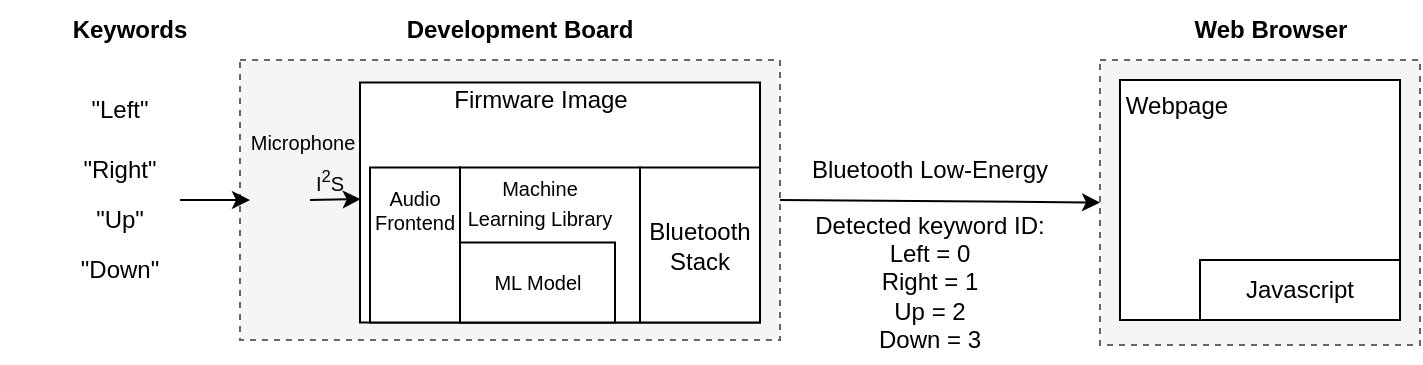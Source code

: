 <mxfile version="18.2.1" type="device"><diagram id="QShRikr2GnMUAec5ftHC" name="Page-1"><mxGraphModel dx="981" dy="548" grid="1" gridSize="10" guides="1" tooltips="1" connect="1" arrows="1" fold="1" page="1" pageScale="1" pageWidth="850" pageHeight="1100" math="0" shadow="0"><root><mxCell id="0"/><mxCell id="1" parent="0"/><mxCell id="daN-y1Q6_9jKDv4h_50v-3" value="" style="rounded=0;whiteSpace=wrap;html=1;dashed=1;fillColor=#f5f5f5;fontColor=#333333;strokeColor=#666666;" vertex="1" parent="1"><mxGeometry x="120" y="90" width="270" height="140" as="geometry"/></mxCell><mxCell id="daN-y1Q6_9jKDv4h_50v-2" value="&quot;Left&quot;" style="text;html=1;strokeColor=none;fillColor=none;align=center;verticalAlign=middle;whiteSpace=wrap;rounded=0;" vertex="1" parent="1"><mxGeometry x="30" y="100" width="60" height="30" as="geometry"/></mxCell><mxCell id="daN-y1Q6_9jKDv4h_50v-4" value="&lt;b&gt;Development Board&lt;/b&gt;" style="text;html=1;strokeColor=none;fillColor=none;align=center;verticalAlign=middle;whiteSpace=wrap;rounded=0;" vertex="1" parent="1"><mxGeometry x="160" y="60" width="200" height="30" as="geometry"/></mxCell><mxCell id="daN-y1Q6_9jKDv4h_50v-6" value="" style="shape=image;html=1;verticalAlign=top;verticalLabelPosition=bottom;labelBackgroundColor=#ffffff;imageAspect=0;aspect=fixed;image=https://cdn2.iconfinder.com/data/icons/boxicons-regular-vol-1/24/bx-bluetooth-128.png" vertex="1" parent="1"><mxGeometry x="442.5" y="90" width="45" height="45" as="geometry"/></mxCell><mxCell id="daN-y1Q6_9jKDv4h_50v-7" value="" style="rounded=0;whiteSpace=wrap;html=1;dashed=1;fillColor=#f5f5f5;fontColor=#333333;strokeColor=#666666;" vertex="1" parent="1"><mxGeometry x="550" y="90" width="160" height="142.5" as="geometry"/></mxCell><mxCell id="daN-y1Q6_9jKDv4h_50v-9" value="" style="rounded=0;whiteSpace=wrap;html=1;" vertex="1" parent="1"><mxGeometry x="560" y="100" width="140" height="120" as="geometry"/></mxCell><mxCell id="daN-y1Q6_9jKDv4h_50v-8" value="" style="shape=image;html=1;verticalAlign=top;verticalLabelPosition=bottom;labelBackgroundColor=#ffffff;imageAspect=0;aspect=fixed;image=https://cdn0.iconfinder.com/data/icons/game-asset-1/24/pacman-128.png" vertex="1" parent="1"><mxGeometry x="615" y="136.25" width="40" height="40" as="geometry"/></mxCell><mxCell id="daN-y1Q6_9jKDv4h_50v-10" value="Web Browser" style="text;html=1;strokeColor=none;fillColor=none;align=center;verticalAlign=middle;whiteSpace=wrap;rounded=0;fontStyle=1" vertex="1" parent="1"><mxGeometry x="578.5" y="67.5" width="113" height="15" as="geometry"/></mxCell><mxCell id="daN-y1Q6_9jKDv4h_50v-12" value="Webpage" style="text;html=1;strokeColor=none;fillColor=none;align=center;verticalAlign=middle;whiteSpace=wrap;rounded=0;" vertex="1" parent="1"><mxGeometry x="550" y="102.5" width="76.5" height="20" as="geometry"/></mxCell><mxCell id="daN-y1Q6_9jKDv4h_50v-13" value="Bluetooth Low-Energy" style="text;html=1;strokeColor=none;fillColor=none;align=center;verticalAlign=middle;whiteSpace=wrap;rounded=0;" vertex="1" parent="1"><mxGeometry x="400" y="130" width="130" height="30" as="geometry"/></mxCell><mxCell id="daN-y1Q6_9jKDv4h_50v-14" value="&quot;Right&quot;" style="text;html=1;strokeColor=none;fillColor=none;align=center;verticalAlign=middle;whiteSpace=wrap;rounded=0;" vertex="1" parent="1"><mxGeometry x="30" y="135" width="60" height="20" as="geometry"/></mxCell><mxCell id="daN-y1Q6_9jKDv4h_50v-15" value="&quot;Up&quot;" style="text;html=1;strokeColor=none;fillColor=none;align=center;verticalAlign=middle;whiteSpace=wrap;rounded=0;" vertex="1" parent="1"><mxGeometry x="30" y="160" width="60" height="20" as="geometry"/></mxCell><mxCell id="daN-y1Q6_9jKDv4h_50v-16" value="&quot;Down&quot;" style="text;html=1;strokeColor=none;fillColor=none;align=center;verticalAlign=middle;whiteSpace=wrap;rounded=0;" vertex="1" parent="1"><mxGeometry x="30" y="185" width="60" height="20" as="geometry"/></mxCell><mxCell id="daN-y1Q6_9jKDv4h_50v-17" value="Microphone" style="text;html=1;strokeColor=none;fillColor=none;align=center;verticalAlign=middle;whiteSpace=wrap;rounded=0;fontSize=10;" vertex="1" parent="1"><mxGeometry x="125" y="116.25" width="52.5" height="30" as="geometry"/></mxCell><mxCell id="daN-y1Q6_9jKDv4h_50v-19" value="" style="endArrow=classic;html=1;rounded=0;entryX=0;entryY=0.5;entryDx=0;entryDy=0;" edge="1" parent="1" target="daN-y1Q6_9jKDv4h_50v-33"><mxGeometry width="50" height="50" relative="1" as="geometry"><mxPoint x="90" y="160" as="sourcePoint"/><mxPoint x="120" y="160" as="targetPoint"/></mxGeometry></mxCell><mxCell id="daN-y1Q6_9jKDv4h_50v-20" value="Keywords" style="text;html=1;strokeColor=none;fillColor=none;align=center;verticalAlign=middle;whiteSpace=wrap;rounded=0;fontStyle=1" vertex="1" parent="1"><mxGeometry y="60" width="130" height="30" as="geometry"/></mxCell><mxCell id="daN-y1Q6_9jKDv4h_50v-22" value="" style="rounded=0;whiteSpace=wrap;html=1;" vertex="1" parent="1"><mxGeometry x="180" y="101.25" width="200" height="120" as="geometry"/></mxCell><mxCell id="daN-y1Q6_9jKDv4h_50v-25" value="Firmware Image" style="text;html=1;strokeColor=none;fillColor=none;align=center;verticalAlign=middle;whiteSpace=wrap;rounded=0;" vertex="1" parent="1"><mxGeometry x="197.5" y="95" width="145" height="30" as="geometry"/></mxCell><mxCell id="daN-y1Q6_9jKDv4h_50v-27" value="Detected keyword ID:&lt;br&gt;Left = 0&lt;br&gt;Right = 1&lt;br&gt;Up = 2&lt;br&gt;Down = 3" style="text;html=1;strokeColor=none;fillColor=none;align=center;verticalAlign=middle;whiteSpace=wrap;rounded=0;" vertex="1" parent="1"><mxGeometry x="400" y="161.25" width="130" height="80" as="geometry"/></mxCell><mxCell id="daN-y1Q6_9jKDv4h_50v-31" value="" style="endArrow=classic;html=1;rounded=0;entryX=0;entryY=0.5;entryDx=0;entryDy=0;" edge="1" parent="1" target="daN-y1Q6_9jKDv4h_50v-7"><mxGeometry width="50" height="50" relative="1" as="geometry"><mxPoint x="390" y="160" as="sourcePoint"/><mxPoint x="410" y="200" as="targetPoint"/></mxGeometry></mxCell><mxCell id="daN-y1Q6_9jKDv4h_50v-32" value="" style="rounded=0;whiteSpace=wrap;html=1;" vertex="1" parent="1"><mxGeometry x="600" y="190" width="100" height="30" as="geometry"/></mxCell><mxCell id="daN-y1Q6_9jKDv4h_50v-11" value="Javascript" style="text;html=1;strokeColor=none;fillColor=none;align=center;verticalAlign=middle;whiteSpace=wrap;rounded=0;" vertex="1" parent="1"><mxGeometry x="620" y="190" width="60" height="30" as="geometry"/></mxCell><mxCell id="daN-y1Q6_9jKDv4h_50v-33" value="" style="shape=image;html=1;verticalAlign=top;verticalLabelPosition=bottom;labelBackgroundColor=#ffffff;imageAspect=0;aspect=fixed;image=https://cdn1.iconfinder.com/data/icons/bootstrap-vol-3/16/mic-128.png" vertex="1" parent="1"><mxGeometry x="125" y="145" width="30" height="30" as="geometry"/></mxCell><mxCell id="daN-y1Q6_9jKDv4h_50v-35" value="" style="rounded=0;whiteSpace=wrap;html=1;" vertex="1" parent="1"><mxGeometry x="320" y="143.75" width="60" height="77.5" as="geometry"/></mxCell><mxCell id="daN-y1Q6_9jKDv4h_50v-23" value="Bluetooth &lt;br&gt;Stack" style="text;html=1;strokeColor=none;fillColor=none;align=center;verticalAlign=middle;whiteSpace=wrap;rounded=0;" vertex="1" parent="1"><mxGeometry x="320" y="167.5" width="60" height="30" as="geometry"/></mxCell><mxCell id="daN-y1Q6_9jKDv4h_50v-36" value="" style="rounded=0;whiteSpace=wrap;html=1;" vertex="1" parent="1"><mxGeometry x="230" y="143.75" width="90" height="77.5" as="geometry"/></mxCell><mxCell id="daN-y1Q6_9jKDv4h_50v-5" value="&lt;font style=&quot;font-size: 10px;&quot;&gt;Machine Learning Library&lt;/font&gt;" style="text;html=1;strokeColor=none;fillColor=none;align=center;verticalAlign=middle;whiteSpace=wrap;rounded=0;" vertex="1" parent="1"><mxGeometry x="230" y="146.25" width="80" height="30" as="geometry"/></mxCell><mxCell id="daN-y1Q6_9jKDv4h_50v-37" value="" style="rounded=0;whiteSpace=wrap;html=1;" vertex="1" parent="1"><mxGeometry x="230" y="181.25" width="77.5" height="40" as="geometry"/></mxCell><mxCell id="daN-y1Q6_9jKDv4h_50v-24" value="ML Model" style="text;html=1;strokeColor=none;fillColor=none;align=center;verticalAlign=middle;whiteSpace=wrap;rounded=0;fontSize=10;" vertex="1" parent="1"><mxGeometry x="231.25" y="186.25" width="76.25" height="30" as="geometry"/></mxCell><mxCell id="daN-y1Q6_9jKDv4h_50v-38" value="" style="endArrow=classic;html=1;rounded=0;fontSize=10;exitX=1;exitY=0.5;exitDx=0;exitDy=0;entryX=0.884;entryY=0.979;entryDx=0;entryDy=0;entryPerimeter=0;" edge="1" parent="1" source="daN-y1Q6_9jKDv4h_50v-33" target="daN-y1Q6_9jKDv4h_50v-40"><mxGeometry width="50" height="50" relative="1" as="geometry"><mxPoint x="140" y="330" as="sourcePoint"/><mxPoint x="220" y="160" as="targetPoint"/></mxGeometry></mxCell><mxCell id="daN-y1Q6_9jKDv4h_50v-40" value="I&lt;sup&gt;2&lt;/sup&gt;S" style="text;html=1;strokeColor=none;fillColor=none;align=center;verticalAlign=middle;whiteSpace=wrap;rounded=0;dashed=1;fontSize=10;" vertex="1" parent="1"><mxGeometry x="145" y="140" width="40" height="20" as="geometry"/></mxCell><mxCell id="daN-y1Q6_9jKDv4h_50v-43" value="" style="rounded=0;whiteSpace=wrap;html=1;" vertex="1" parent="1"><mxGeometry x="185" y="143.75" width="45" height="77.5" as="geometry"/></mxCell><mxCell id="daN-y1Q6_9jKDv4h_50v-41" value="Audio &lt;br&gt;Frontend" style="text;html=1;strokeColor=none;fillColor=none;align=center;verticalAlign=middle;whiteSpace=wrap;rounded=0;fontSize=10;" vertex="1" parent="1"><mxGeometry x="182.19" y="150" width="50.62" height="30" as="geometry"/></mxCell></root></mxGraphModel></diagram></mxfile>